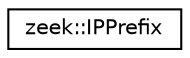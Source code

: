 digraph "Graphical Class Hierarchy"
{
 // LATEX_PDF_SIZE
  edge [fontname="Helvetica",fontsize="10",labelfontname="Helvetica",labelfontsize="10"];
  node [fontname="Helvetica",fontsize="10",shape=record];
  rankdir="LR";
  Node0 [label="zeek::IPPrefix",height=0.2,width=0.4,color="black", fillcolor="white", style="filled",URL="$de/d44/classzeek_1_1IPPrefix.html",tooltip=" "];
}
